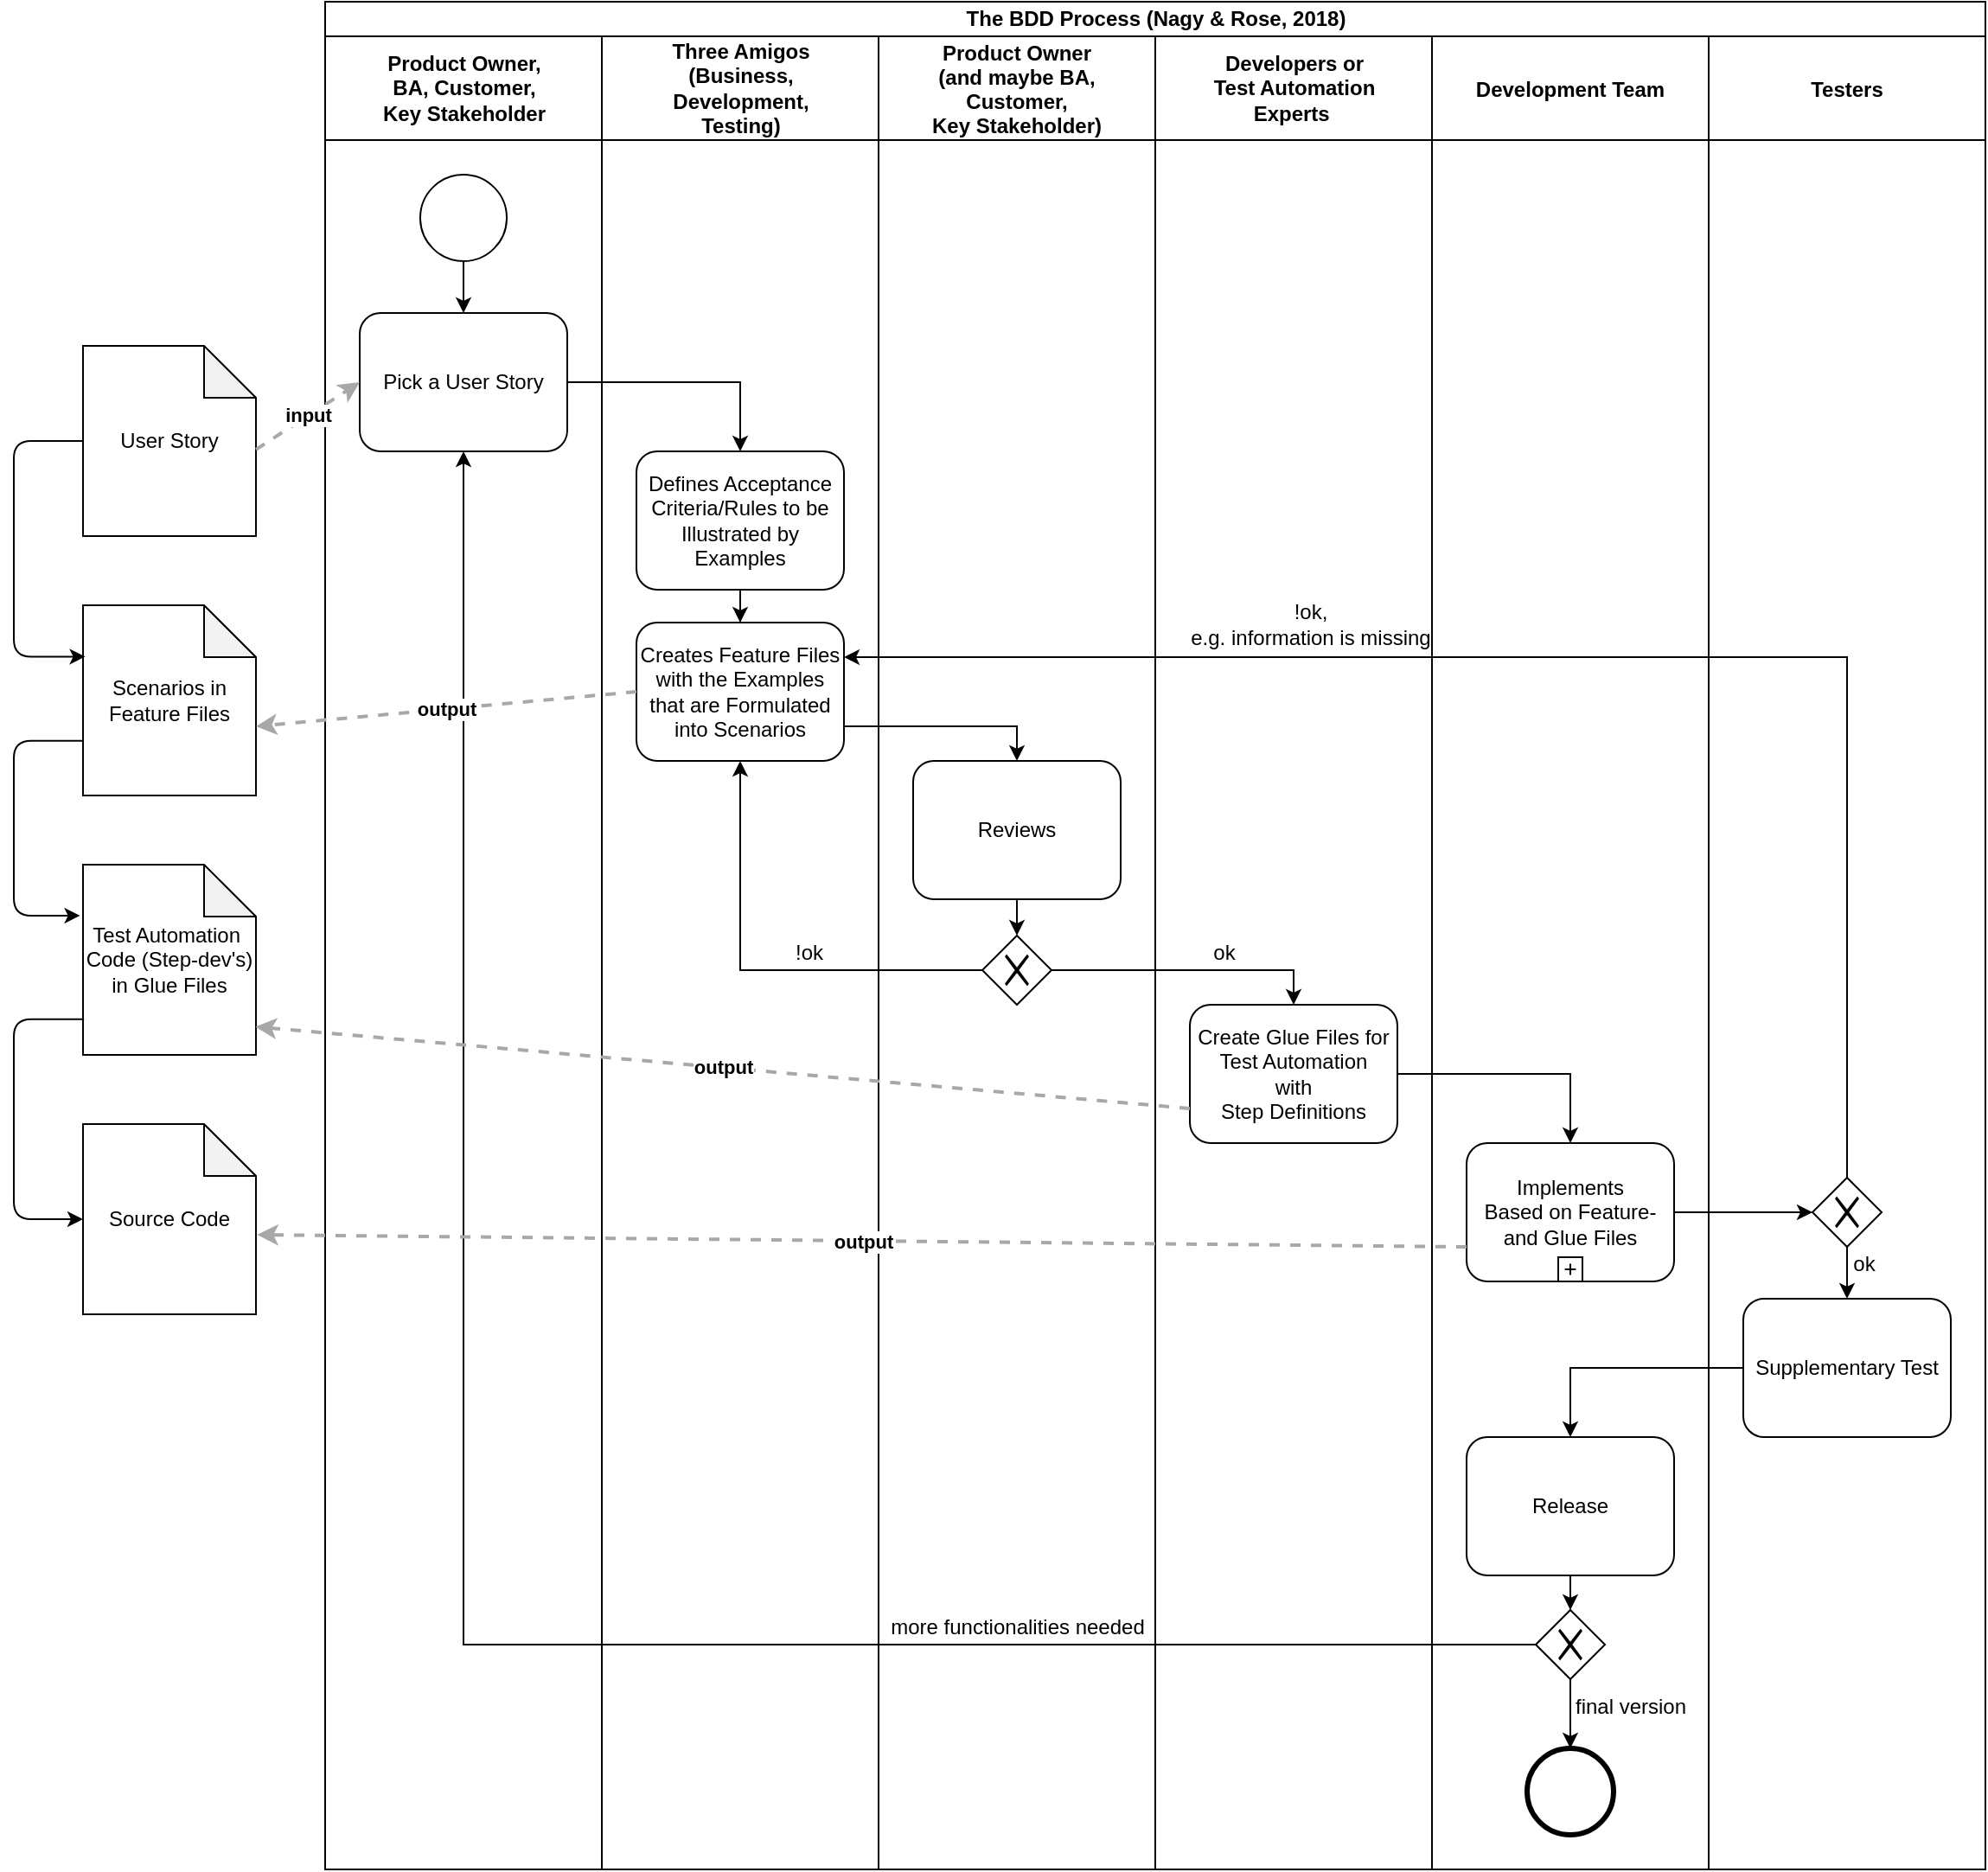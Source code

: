 <mxfile version="13.0.1" type="device"><diagram id="lqXRBksnG3pD_WZLtE3E" name="Page-1"><mxGraphModel dx="1441" dy="987" grid="1" gridSize="10" guides="1" tooltips="1" connect="1" arrows="1" fold="1" page="1" pageScale="1" pageWidth="827" pageHeight="1169" math="0" shadow="0"><root><mxCell id="0"/><mxCell id="1" parent="0"/><mxCell id="k0MhWyUfgyoICH9E3ZdI-5" value="User Story" style="shape=note;whiteSpace=wrap;html=1;backgroundOutline=1;darkOpacity=0.05;" parent="1" vertex="1"><mxGeometry x="180" y="349" width="100" height="110" as="geometry"/></mxCell><mxCell id="k0MhWyUfgyoICH9E3ZdI-6" value="Scenarios in Feature Files" style="shape=note;whiteSpace=wrap;html=1;backgroundOutline=1;darkOpacity=0.05;" parent="1" vertex="1"><mxGeometry x="180" y="499" width="100" height="110" as="geometry"/></mxCell><mxCell id="k0MhWyUfgyoICH9E3ZdI-7" value="Test Automation&amp;nbsp; Code (Step-dev's) in Glue Files" style="shape=note;whiteSpace=wrap;html=1;backgroundOutline=1;darkOpacity=0.05;" parent="1" vertex="1"><mxGeometry x="180" y="649" width="100" height="110" as="geometry"/></mxCell><mxCell id="k0MhWyUfgyoICH9E3ZdI-8" value="Source Code" style="shape=note;whiteSpace=wrap;html=1;backgroundOutline=1;darkOpacity=0.05;" parent="1" vertex="1"><mxGeometry x="180" y="799" width="100" height="110" as="geometry"/></mxCell><mxCell id="k0MhWyUfgyoICH9E3ZdI-1" value="The BDD Process&amp;nbsp;(Nagy &amp;amp; Rose, 2018)" style="swimlane;html=1;childLayout=stackLayout;resizeParent=1;resizeParentMax=0;startSize=20;" parent="1" vertex="1"><mxGeometry x="320" y="150" width="960" height="1080" as="geometry"/></mxCell><mxCell id="k0MhWyUfgyoICH9E3ZdI-2" value="Product Owner, &lt;br&gt;BA, Customer, &lt;br&gt;Key Stakeholder" style="swimlane;html=1;startSize=60;" parent="k0MhWyUfgyoICH9E3ZdI-1" vertex="1"><mxGeometry y="20" width="160" height="1060" as="geometry"/></mxCell><mxCell id="k0MhWyUfgyoICH9E3ZdI-14" value="Pick a User Story" style="shape=ext;rounded=1;html=1;whiteSpace=wrap;" parent="k0MhWyUfgyoICH9E3ZdI-2" vertex="1"><mxGeometry x="20" y="160" width="120" height="80" as="geometry"/></mxCell><mxCell id="k0MhWyUfgyoICH9E3ZdI-23" style="edgeStyle=orthogonalEdgeStyle;rounded=0;orthogonalLoop=1;jettySize=auto;html=1;entryX=0.5;entryY=0;entryDx=0;entryDy=0;" parent="k0MhWyUfgyoICH9E3ZdI-2" source="k0MhWyUfgyoICH9E3ZdI-13" target="k0MhWyUfgyoICH9E3ZdI-14" edge="1"><mxGeometry relative="1" as="geometry"/></mxCell><mxCell id="k0MhWyUfgyoICH9E3ZdI-13" value="" style="shape=mxgraph.bpmn.shape;html=1;verticalLabelPosition=bottom;labelBackgroundColor=#ffffff;verticalAlign=top;align=center;perimeter=ellipsePerimeter;outlineConnect=0;outline=standard;symbol=general;" parent="k0MhWyUfgyoICH9E3ZdI-2" vertex="1"><mxGeometry x="55" y="80" width="50" height="50" as="geometry"/></mxCell><mxCell id="k0MhWyUfgyoICH9E3ZdI-3" value="Three Amigos &lt;br&gt;(Business, &lt;br&gt;Development, &lt;br&gt;Testing)" style="swimlane;html=1;startSize=60;" parent="k0MhWyUfgyoICH9E3ZdI-1" vertex="1"><mxGeometry x="160" y="20" width="160" height="1060" as="geometry"/></mxCell><mxCell id="k0MhWyUfgyoICH9E3ZdI-25" style="edgeStyle=orthogonalEdgeStyle;rounded=0;orthogonalLoop=1;jettySize=auto;html=1;" parent="k0MhWyUfgyoICH9E3ZdI-3" source="k0MhWyUfgyoICH9E3ZdI-16" target="k0MhWyUfgyoICH9E3ZdI-17" edge="1"><mxGeometry relative="1" as="geometry"/></mxCell><mxCell id="k0MhWyUfgyoICH9E3ZdI-16" value="Defines Acceptance Criteria/Rules to be Illustrated by Examples" style="shape=ext;rounded=1;html=1;whiteSpace=wrap;" parent="k0MhWyUfgyoICH9E3ZdI-3" vertex="1"><mxGeometry x="20" y="240" width="120" height="80" as="geometry"/></mxCell><mxCell id="k0MhWyUfgyoICH9E3ZdI-17" value="Creates Feature Files with the Examples that are Formulated into Scenarios" style="shape=ext;rounded=1;html=1;whiteSpace=wrap;" parent="k0MhWyUfgyoICH9E3ZdI-3" vertex="1"><mxGeometry x="20" y="339" width="120" height="80" as="geometry"/></mxCell><mxCell id="ABasyPAXGAWVTcyFjiEi-4" value="!ok" style="text;html=1;strokeColor=none;fillColor=none;align=center;verticalAlign=middle;whiteSpace=wrap;rounded=0;" parent="k0MhWyUfgyoICH9E3ZdI-3" vertex="1"><mxGeometry x="100" y="520" width="40" height="20" as="geometry"/></mxCell><mxCell id="k0MhWyUfgyoICH9E3ZdI-10" value="Product Owner &#10;(and maybe BA, &#10;Customer, &#10;Key Stakeholder)" style="swimlane;startSize=60;" parent="k0MhWyUfgyoICH9E3ZdI-1" vertex="1"><mxGeometry x="320" y="20" width="160" height="1060" as="geometry"/></mxCell><mxCell id="ABasyPAXGAWVTcyFjiEi-26" value="more functionalities needed" style="text;html=1;strokeColor=none;fillColor=none;align=center;verticalAlign=middle;whiteSpace=wrap;rounded=0;" parent="k0MhWyUfgyoICH9E3ZdI-10" vertex="1"><mxGeometry x="-5.5" y="910" width="171" height="20" as="geometry"/></mxCell><mxCell id="ABasyPAXGAWVTcyFjiEi-1" value="" style="shape=mxgraph.bpmn.shape;html=1;verticalLabelPosition=bottom;labelBackgroundColor=#ffffff;verticalAlign=top;align=center;perimeter=rhombusPerimeter;background=gateway;outlineConnect=0;outline=none;symbol=exclusiveGw;" parent="k0MhWyUfgyoICH9E3ZdI-10" vertex="1"><mxGeometry x="60" y="520" width="40" height="40" as="geometry"/></mxCell><mxCell id="k0MhWyUfgyoICH9E3ZdI-18" value="Reviews" style="shape=ext;rounded=1;html=1;whiteSpace=wrap;" parent="k0MhWyUfgyoICH9E3ZdI-10" vertex="1"><mxGeometry x="20" y="419" width="120" height="80" as="geometry"/></mxCell><mxCell id="ABasyPAXGAWVTcyFjiEi-5" style="edgeStyle=orthogonalEdgeStyle;rounded=0;orthogonalLoop=1;jettySize=auto;html=1;entryX=0.5;entryY=0;entryDx=0;entryDy=0;" parent="k0MhWyUfgyoICH9E3ZdI-10" source="k0MhWyUfgyoICH9E3ZdI-18" target="ABasyPAXGAWVTcyFjiEi-1" edge="1"><mxGeometry relative="1" as="geometry"/></mxCell><mxCell id="k0MhWyUfgyoICH9E3ZdI-4" value="Developers or &lt;br&gt;Test Automation &lt;br&gt;Experts&amp;nbsp;" style="swimlane;html=1;startSize=60;" parent="k0MhWyUfgyoICH9E3ZdI-1" vertex="1"><mxGeometry x="480" y="20" width="160" height="1060" as="geometry"/></mxCell><mxCell id="ABasyPAXGAWVTcyFjiEi-3" value="ok" style="text;html=1;strokeColor=none;fillColor=none;align=center;verticalAlign=middle;whiteSpace=wrap;rounded=0;" parent="k0MhWyUfgyoICH9E3ZdI-4" vertex="1"><mxGeometry x="20" y="520" width="40" height="20" as="geometry"/></mxCell><mxCell id="ABasyPAXGAWVTcyFjiEi-18" value="!ok, &lt;br&gt;e.g. information is missing" style="text;html=1;strokeColor=none;fillColor=none;align=center;verticalAlign=middle;whiteSpace=wrap;rounded=0;" parent="k0MhWyUfgyoICH9E3ZdI-4" vertex="1"><mxGeometry y="320" width="180" height="40" as="geometry"/></mxCell><mxCell id="ABasyPAXGAWVTcyFjiEi-12" value="Create Glue Files for Test Automation&lt;br&gt;with&lt;br&gt;Step Definitions" style="shape=ext;rounded=1;html=1;whiteSpace=wrap;" parent="k0MhWyUfgyoICH9E3ZdI-4" vertex="1"><mxGeometry x="20" y="560" width="120" height="80" as="geometry"/></mxCell><mxCell id="k0MhWyUfgyoICH9E3ZdI-11" value="Development Team" style="swimlane;startSize=60;" parent="k0MhWyUfgyoICH9E3ZdI-1" vertex="1"><mxGeometry x="640" y="20" width="160" height="1060" as="geometry"/></mxCell><mxCell id="ABasyPAXGAWVTcyFjiEi-22" style="edgeStyle=orthogonalEdgeStyle;rounded=0;orthogonalLoop=1;jettySize=auto;html=1;exitX=0.5;exitY=1;exitDx=0;exitDy=0;entryX=0.5;entryY=0;entryDx=0;entryDy=0;" parent="k0MhWyUfgyoICH9E3ZdI-11" source="k0MhWyUfgyoICH9E3ZdI-22" target="ABasyPAXGAWVTcyFjiEi-21" edge="1"><mxGeometry relative="1" as="geometry"/></mxCell><mxCell id="ABasyPAXGAWVTcyFjiEi-23" style="edgeStyle=orthogonalEdgeStyle;rounded=0;orthogonalLoop=1;jettySize=auto;html=1;exitX=0.5;exitY=1;exitDx=0;exitDy=0;entryX=0.5;entryY=0;entryDx=0;entryDy=0;" parent="k0MhWyUfgyoICH9E3ZdI-11" source="ABasyPAXGAWVTcyFjiEi-21" target="k0MhWyUfgyoICH9E3ZdI-32" edge="1"><mxGeometry relative="1" as="geometry"/></mxCell><mxCell id="k0MhWyUfgyoICH9E3ZdI-32" value="" style="shape=mxgraph.bpmn.shape;html=1;verticalLabelPosition=bottom;labelBackgroundColor=#ffffff;verticalAlign=top;align=center;perimeter=ellipsePerimeter;outlineConnect=0;outline=end;symbol=general;" parent="k0MhWyUfgyoICH9E3ZdI-11" vertex="1"><mxGeometry x="55" y="990" width="50" height="50" as="geometry"/></mxCell><mxCell id="ABasyPAXGAWVTcyFjiEi-10" value="Implements &lt;br&gt;Based on Feature- and Glue Files" style="html=1;whiteSpace=wrap;rounded=1;dropTarget=0;" parent="k0MhWyUfgyoICH9E3ZdI-11" vertex="1"><mxGeometry x="20" y="640" width="120" height="80" as="geometry"/></mxCell><mxCell id="ABasyPAXGAWVTcyFjiEi-11" value="" style="html=1;shape=plus;outlineConnect=0;" parent="ABasyPAXGAWVTcyFjiEi-10" vertex="1"><mxGeometry x="0.5" y="1" width="14" height="14" relative="1" as="geometry"><mxPoint x="-7" y="-14" as="offset"/></mxGeometry></mxCell><mxCell id="k0MhWyUfgyoICH9E3ZdI-22" value="Release" style="shape=ext;rounded=1;html=1;whiteSpace=wrap;" parent="k0MhWyUfgyoICH9E3ZdI-11" vertex="1"><mxGeometry x="20" y="810" width="120" height="80" as="geometry"/></mxCell><mxCell id="ABasyPAXGAWVTcyFjiEi-21" value="" style="shape=mxgraph.bpmn.shape;html=1;verticalLabelPosition=bottom;labelBackgroundColor=#ffffff;verticalAlign=top;align=center;perimeter=rhombusPerimeter;background=gateway;outlineConnect=0;outline=none;symbol=exclusiveGw;" parent="k0MhWyUfgyoICH9E3ZdI-11" vertex="1"><mxGeometry x="60" y="910" width="40" height="40" as="geometry"/></mxCell><mxCell id="ABasyPAXGAWVTcyFjiEi-24" value="final version" style="text;html=1;strokeColor=none;fillColor=none;align=center;verticalAlign=middle;whiteSpace=wrap;rounded=0;" parent="k0MhWyUfgyoICH9E3ZdI-11" vertex="1"><mxGeometry x="70" y="956" width="90" height="20" as="geometry"/></mxCell><mxCell id="k0MhWyUfgyoICH9E3ZdI-12" value="Testers" style="swimlane;startSize=60;" parent="k0MhWyUfgyoICH9E3ZdI-1" vertex="1"><mxGeometry x="800" y="20" width="160" height="1060" as="geometry"/></mxCell><mxCell id="ABasyPAXGAWVTcyFjiEi-15" style="edgeStyle=orthogonalEdgeStyle;rounded=0;orthogonalLoop=1;jettySize=auto;html=1;entryX=0.5;entryY=0;entryDx=0;entryDy=0;" parent="k0MhWyUfgyoICH9E3ZdI-12" source="ABasyPAXGAWVTcyFjiEi-13" target="k0MhWyUfgyoICH9E3ZdI-21" edge="1"><mxGeometry relative="1" as="geometry"/></mxCell><mxCell id="k0MhWyUfgyoICH9E3ZdI-21" value="Supplementary Test" style="shape=ext;rounded=1;html=1;whiteSpace=wrap;" parent="k0MhWyUfgyoICH9E3ZdI-12" vertex="1"><mxGeometry x="20" y="730" width="120" height="80" as="geometry"/></mxCell><mxCell id="ABasyPAXGAWVTcyFjiEi-13" value="" style="shape=mxgraph.bpmn.shape;html=1;verticalLabelPosition=bottom;labelBackgroundColor=#ffffff;verticalAlign=top;align=center;perimeter=rhombusPerimeter;background=gateway;outlineConnect=0;outline=none;symbol=exclusiveGw;" parent="k0MhWyUfgyoICH9E3ZdI-12" vertex="1"><mxGeometry x="60" y="660" width="40" height="40" as="geometry"/></mxCell><mxCell id="ABasyPAXGAWVTcyFjiEi-17" value="ok" style="text;html=1;strokeColor=none;fillColor=none;align=center;verticalAlign=middle;whiteSpace=wrap;rounded=0;" parent="k0MhWyUfgyoICH9E3ZdI-12" vertex="1"><mxGeometry x="70" y="700" width="40" height="20" as="geometry"/></mxCell><mxCell id="k0MhWyUfgyoICH9E3ZdI-24" style="edgeStyle=orthogonalEdgeStyle;rounded=0;orthogonalLoop=1;jettySize=auto;html=1;" parent="k0MhWyUfgyoICH9E3ZdI-1" source="k0MhWyUfgyoICH9E3ZdI-14" target="k0MhWyUfgyoICH9E3ZdI-16" edge="1"><mxGeometry relative="1" as="geometry"><Array as="points"><mxPoint x="240" y="220"/></Array></mxGeometry></mxCell><mxCell id="k0MhWyUfgyoICH9E3ZdI-26" style="edgeStyle=orthogonalEdgeStyle;rounded=0;orthogonalLoop=1;jettySize=auto;html=1;exitX=1;exitY=0.75;exitDx=0;exitDy=0;" parent="k0MhWyUfgyoICH9E3ZdI-1" source="k0MhWyUfgyoICH9E3ZdI-17" target="k0MhWyUfgyoICH9E3ZdI-18" edge="1"><mxGeometry relative="1" as="geometry"><mxPoint x="320" y="419" as="sourcePoint"/><Array as="points"><mxPoint x="400" y="419"/></Array></mxGeometry></mxCell><mxCell id="k0MhWyUfgyoICH9E3ZdI-31" style="edgeStyle=orthogonalEdgeStyle;rounded=0;orthogonalLoop=1;jettySize=auto;html=1;exitX=0;exitY=0.5;exitDx=0;exitDy=0;" parent="k0MhWyUfgyoICH9E3ZdI-1" source="k0MhWyUfgyoICH9E3ZdI-21" target="k0MhWyUfgyoICH9E3ZdI-22" edge="1"><mxGeometry relative="1" as="geometry"><Array as="points"><mxPoint x="720" y="790"/></Array></mxGeometry></mxCell><mxCell id="ABasyPAXGAWVTcyFjiEi-14" style="edgeStyle=orthogonalEdgeStyle;rounded=0;orthogonalLoop=1;jettySize=auto;html=1;entryX=0;entryY=0.5;entryDx=0;entryDy=0;" parent="k0MhWyUfgyoICH9E3ZdI-1" source="ABasyPAXGAWVTcyFjiEi-10" target="ABasyPAXGAWVTcyFjiEi-13" edge="1"><mxGeometry relative="1" as="geometry"/></mxCell><mxCell id="ABasyPAXGAWVTcyFjiEi-16" style="edgeStyle=orthogonalEdgeStyle;rounded=0;orthogonalLoop=1;jettySize=auto;html=1;entryX=1;entryY=0.25;entryDx=0;entryDy=0;exitX=0.5;exitY=0;exitDx=0;exitDy=0;" parent="k0MhWyUfgyoICH9E3ZdI-1" source="ABasyPAXGAWVTcyFjiEi-13" target="k0MhWyUfgyoICH9E3ZdI-17" edge="1"><mxGeometry relative="1" as="geometry"><Array as="points"><mxPoint x="880" y="379"/></Array><mxPoint x="910" y="770" as="sourcePoint"/></mxGeometry></mxCell><mxCell id="ABasyPAXGAWVTcyFjiEi-25" style="edgeStyle=orthogonalEdgeStyle;rounded=0;orthogonalLoop=1;jettySize=auto;html=1;entryX=0.5;entryY=1;entryDx=0;entryDy=0;" parent="k0MhWyUfgyoICH9E3ZdI-1" source="ABasyPAXGAWVTcyFjiEi-21" target="k0MhWyUfgyoICH9E3ZdI-14" edge="1"><mxGeometry relative="1" as="geometry"><Array as="points"><mxPoint x="80" y="950"/></Array></mxGeometry></mxCell><mxCell id="ABasyPAXGAWVTcyFjiEi-6" style="edgeStyle=orthogonalEdgeStyle;rounded=0;orthogonalLoop=1;jettySize=auto;html=1;entryX=0.5;entryY=0;entryDx=0;entryDy=0;" parent="k0MhWyUfgyoICH9E3ZdI-1" source="ABasyPAXGAWVTcyFjiEi-1" target="ABasyPAXGAWVTcyFjiEi-12" edge="1"><mxGeometry relative="1" as="geometry"><mxPoint x="560" y="660" as="targetPoint"/></mxGeometry></mxCell><mxCell id="ABasyPAXGAWVTcyFjiEi-7" style="edgeStyle=orthogonalEdgeStyle;rounded=0;orthogonalLoop=1;jettySize=auto;html=1;entryX=0.5;entryY=1;entryDx=0;entryDy=0;" parent="k0MhWyUfgyoICH9E3ZdI-1" source="ABasyPAXGAWVTcyFjiEi-1" target="k0MhWyUfgyoICH9E3ZdI-17" edge="1"><mxGeometry relative="1" as="geometry"/></mxCell><mxCell id="k0MhWyUfgyoICH9E3ZdI-34" style="edgeStyle=orthogonalEdgeStyle;rounded=0;orthogonalLoop=1;jettySize=auto;html=1;entryX=0.5;entryY=0;entryDx=0;entryDy=0;exitX=1;exitY=0.5;exitDx=0;exitDy=0;" parent="k0MhWyUfgyoICH9E3ZdI-1" source="ABasyPAXGAWVTcyFjiEi-12" target="ABasyPAXGAWVTcyFjiEi-10" edge="1"><mxGeometry relative="1" as="geometry"><mxPoint x="740" y="670" as="targetPoint"/><mxPoint x="640" y="620" as="sourcePoint"/></mxGeometry></mxCell><mxCell id="k0MhWyUfgyoICH9E3ZdI-35" value="&lt;div style=&quot;text-align: left&quot;&gt;&lt;div style=&quot;text-align: center&quot;&gt;&lt;b&gt;input&lt;/b&gt;&lt;/div&gt;&lt;/div&gt;" style="edgeStyle=none;rounded=0;html=1;entryX=0;entryY=0.5;jettySize=auto;orthogonalLoop=1;strokeColor=#A8A8A8;strokeWidth=2;fontColor=#000000;jumpStyle=none;dashed=1;entryDx=0;entryDy=0;exitX=1;exitY=0.545;exitDx=0;exitDy=0;exitPerimeter=0;" parent="1" source="k0MhWyUfgyoICH9E3ZdI-5" target="k0MhWyUfgyoICH9E3ZdI-14" edge="1"><mxGeometry width="200" relative="1" as="geometry"><mxPoint x="260" y="350" as="sourcePoint"/><mxPoint x="350" y="505" as="targetPoint"/></mxGeometry></mxCell><mxCell id="k0MhWyUfgyoICH9E3ZdI-36" value="&lt;div style=&quot;text-align: left&quot;&gt;&lt;div style=&quot;text-align: center&quot;&gt;&lt;b&gt;output&lt;/b&gt;&lt;/div&gt;&lt;/div&gt;" style="edgeStyle=none;rounded=0;html=1;entryX=0;entryY=0;jettySize=auto;orthogonalLoop=1;strokeColor=#A8A8A8;strokeWidth=2;fontColor=#000000;jumpStyle=none;dashed=1;entryDx=100;entryDy=70;entryPerimeter=0;exitX=0;exitY=0.5;exitDx=0;exitDy=0;" parent="1" source="k0MhWyUfgyoICH9E3ZdI-17" target="k0MhWyUfgyoICH9E3ZdI-6" edge="1"><mxGeometry width="200" relative="1" as="geometry"><mxPoint x="490" y="550" as="sourcePoint"/><mxPoint x="243.3" y="826.54" as="targetPoint"/></mxGeometry></mxCell><mxCell id="k0MhWyUfgyoICH9E3ZdI-37" value="&lt;div style=&quot;text-align: left&quot;&gt;&lt;div style=&quot;text-align: center&quot;&gt;&lt;b&gt;output&lt;/b&gt;&lt;/div&gt;&lt;/div&gt;" style="edgeStyle=none;rounded=0;html=1;entryX=0.997;entryY=0.852;jettySize=auto;orthogonalLoop=1;strokeColor=#A8A8A8;strokeWidth=2;fontColor=#000000;jumpStyle=none;dashed=1;entryDx=0;entryDy=0;entryPerimeter=0;exitX=0;exitY=0.75;exitDx=0;exitDy=0;" parent="1" source="ABasyPAXGAWVTcyFjiEi-12" target="k0MhWyUfgyoICH9E3ZdI-7" edge="1"><mxGeometry width="200" relative="1" as="geometry"><mxPoint x="820" y="860" as="sourcePoint"/><mxPoint x="370" y="740" as="targetPoint"/></mxGeometry></mxCell><mxCell id="k0MhWyUfgyoICH9E3ZdI-38" value="&lt;div style=&quot;text-align: left&quot;&gt;&lt;div style=&quot;text-align: center&quot;&gt;&lt;b&gt;output&lt;/b&gt;&lt;/div&gt;&lt;/div&gt;" style="edgeStyle=none;rounded=0;html=1;entryX=1.007;entryY=0.582;jettySize=auto;orthogonalLoop=1;strokeColor=#A8A8A8;strokeWidth=2;fontColor=#000000;jumpStyle=none;dashed=1;entryDx=0;entryDy=0;entryPerimeter=0;exitX=0;exitY=0.75;exitDx=0;exitDy=0;" parent="1" source="ABasyPAXGAWVTcyFjiEi-10" target="k0MhWyUfgyoICH9E3ZdI-8" edge="1"><mxGeometry width="200" relative="1" as="geometry"><mxPoint x="980" y="959.36" as="sourcePoint"/><mxPoint x="290" y="830" as="targetPoint"/></mxGeometry></mxCell><mxCell id="TZSvyEIufg0Axaesx1d3-3" value="" style="edgeStyle=elbowEdgeStyle;elbow=horizontal;endArrow=classic;html=1;entryX=0.013;entryY=0.27;entryDx=0;entryDy=0;entryPerimeter=0;exitX=0;exitY=0.5;exitDx=0;exitDy=0;exitPerimeter=0;" parent="1" source="k0MhWyUfgyoICH9E3ZdI-5" target="k0MhWyUfgyoICH9E3ZdI-6" edge="1"><mxGeometry width="50" height="50" relative="1" as="geometry"><mxPoint x="130" y="569" as="sourcePoint"/><mxPoint x="130" y="669" as="targetPoint"/><Array as="points"><mxPoint x="140" y="499"/><mxPoint x="90" y="696.72"/></Array></mxGeometry></mxCell><mxCell id="TZSvyEIufg0Axaesx1d3-4" value="" style="edgeStyle=elbowEdgeStyle;elbow=horizontal;endArrow=classic;html=1;exitX=0.001;exitY=0.712;exitDx=0;exitDy=0;exitPerimeter=0;entryX=-0.017;entryY=0.268;entryDx=0;entryDy=0;entryPerimeter=0;" parent="1" source="k0MhWyUfgyoICH9E3ZdI-6" target="k0MhWyUfgyoICH9E3ZdI-7" edge="1"><mxGeometry width="50" height="50" relative="1" as="geometry"><mxPoint x="159.3" y="729" as="sourcePoint"/><mxPoint x="160" y="829" as="targetPoint"/><Array as="points"><mxPoint x="140" y="629"/><mxPoint x="90" y="856.72"/></Array></mxGeometry></mxCell><mxCell id="TZSvyEIufg0Axaesx1d3-5" value="" style="edgeStyle=elbowEdgeStyle;elbow=horizontal;endArrow=classic;html=1;exitX=0.006;exitY=0.813;exitDx=0;exitDy=0;exitPerimeter=0;entryX=0;entryY=0.5;entryDx=0;entryDy=0;entryPerimeter=0;" parent="1" source="k0MhWyUfgyoICH9E3ZdI-7" target="k0MhWyUfgyoICH9E3ZdI-8" edge="1"><mxGeometry width="50" height="50" relative="1" as="geometry"><mxPoint x="159.3" y="889" as="sourcePoint"/><mxPoint x="160" y="989" as="targetPoint"/><Array as="points"><mxPoint x="140" y="799"/><mxPoint x="90" y="1016.72"/></Array></mxGeometry></mxCell></root></mxGraphModel></diagram></mxfile>